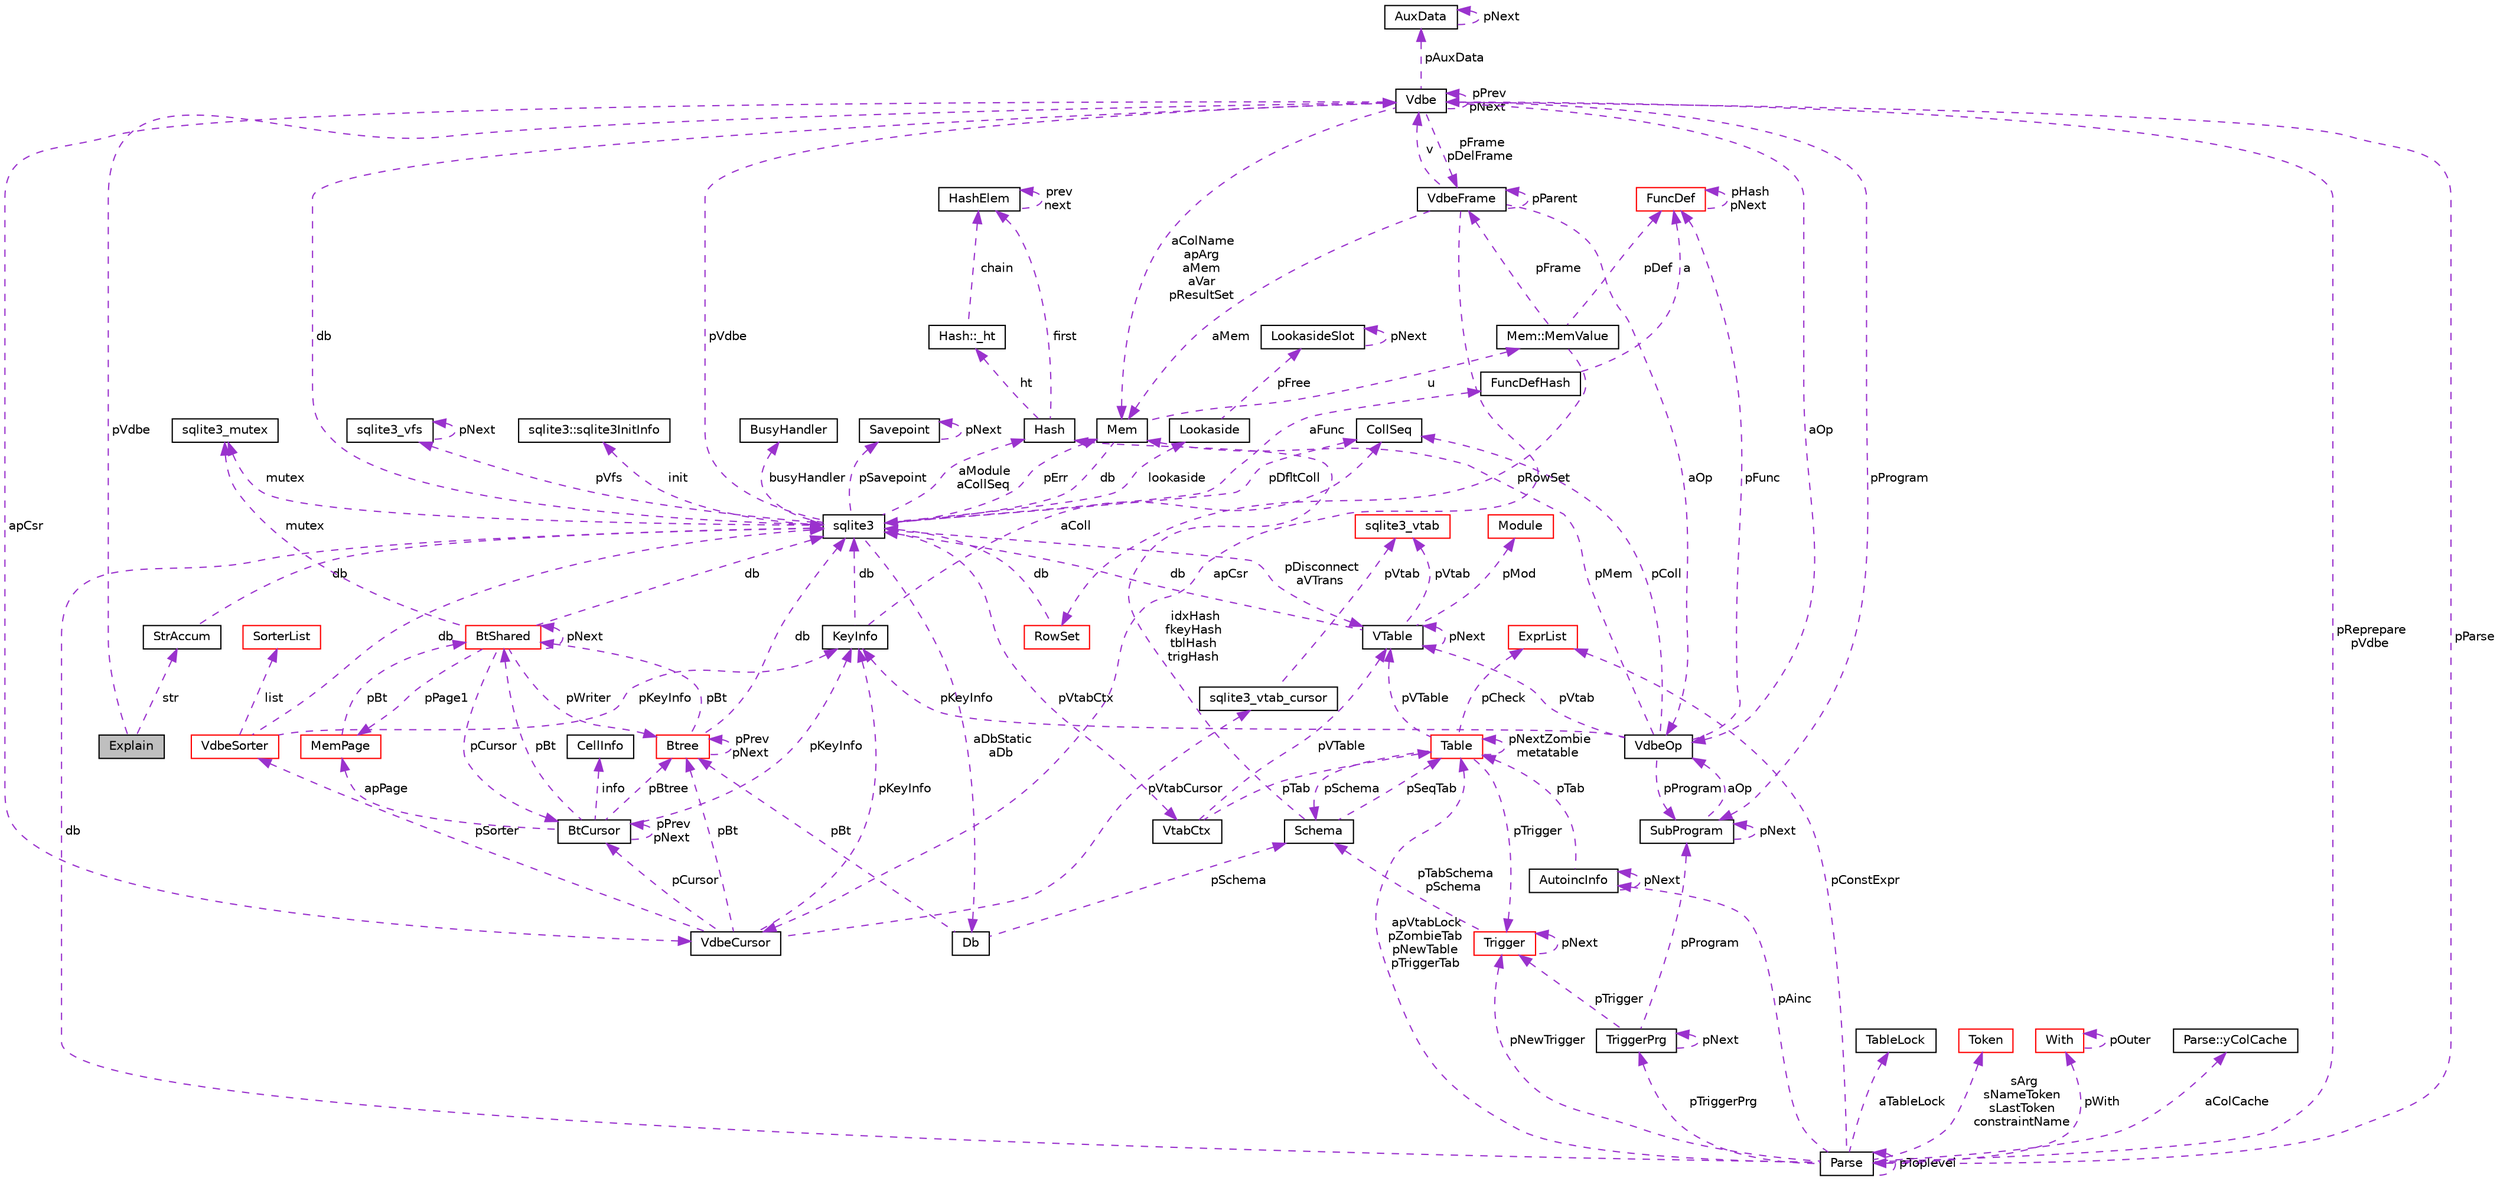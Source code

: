 digraph "Explain"
{
  edge [fontname="Helvetica",fontsize="10",labelfontname="Helvetica",labelfontsize="10"];
  node [fontname="Helvetica",fontsize="10",shape=record];
  Node1 [label="Explain",height=0.2,width=0.4,color="black", fillcolor="grey75", style="filled", fontcolor="black"];
  Node2 -> Node1 [dir="back",color="darkorchid3",fontsize="10",style="dashed",label=" pVdbe" ,fontname="Helvetica"];
  Node2 [label="Vdbe",height=0.2,width=0.4,color="black", fillcolor="white", style="filled",URL="$struct_vdbe.html"];
  Node2 -> Node2 [dir="back",color="darkorchid3",fontsize="10",style="dashed",label=" pPrev\npNext" ,fontname="Helvetica"];
  Node3 -> Node2 [dir="back",color="darkorchid3",fontsize="10",style="dashed",label=" aColName\napArg\naMem\naVar\npResultSet" ,fontname="Helvetica"];
  Node3 [label="Mem",height=0.2,width=0.4,color="black", fillcolor="white", style="filled",URL="$struct_mem.html"];
  Node4 -> Node3 [dir="back",color="darkorchid3",fontsize="10",style="dashed",label=" u" ,fontname="Helvetica"];
  Node4 [label="Mem::MemValue",height=0.2,width=0.4,color="black", fillcolor="white", style="filled",URL="$union_mem_1_1_mem_value.html"];
  Node5 -> Node4 [dir="back",color="darkorchid3",fontsize="10",style="dashed",label=" pFrame" ,fontname="Helvetica"];
  Node5 [label="VdbeFrame",height=0.2,width=0.4,color="black", fillcolor="white", style="filled",URL="$struct_vdbe_frame.html"];
  Node3 -> Node5 [dir="back",color="darkorchid3",fontsize="10",style="dashed",label=" aMem" ,fontname="Helvetica"];
  Node2 -> Node5 [dir="back",color="darkorchid3",fontsize="10",style="dashed",label=" v" ,fontname="Helvetica"];
  Node5 -> Node5 [dir="back",color="darkorchid3",fontsize="10",style="dashed",label=" pParent" ,fontname="Helvetica"];
  Node6 -> Node5 [dir="back",color="darkorchid3",fontsize="10",style="dashed",label=" apCsr" ,fontname="Helvetica"];
  Node6 [label="VdbeCursor",height=0.2,width=0.4,color="black", fillcolor="white", style="filled",URL="$struct_vdbe_cursor.html"];
  Node7 -> Node6 [dir="back",color="darkorchid3",fontsize="10",style="dashed",label=" pCursor" ,fontname="Helvetica"];
  Node7 [label="BtCursor",height=0.2,width=0.4,color="black", fillcolor="white", style="filled",URL="$struct_bt_cursor.html"];
  Node7 -> Node7 [dir="back",color="darkorchid3",fontsize="10",style="dashed",label=" pPrev\npNext" ,fontname="Helvetica"];
  Node8 -> Node7 [dir="back",color="darkorchid3",fontsize="10",style="dashed",label=" info" ,fontname="Helvetica"];
  Node8 [label="CellInfo",height=0.2,width=0.4,color="black", fillcolor="white", style="filled",URL="$struct_cell_info.html"];
  Node9 -> Node7 [dir="back",color="darkorchid3",fontsize="10",style="dashed",label=" pBt" ,fontname="Helvetica"];
  Node9 [label="BtShared",height=0.2,width=0.4,color="red", fillcolor="white", style="filled",URL="$struct_bt_shared.html"];
  Node7 -> Node9 [dir="back",color="darkorchid3",fontsize="10",style="dashed",label=" pCursor" ,fontname="Helvetica"];
  Node9 -> Node9 [dir="back",color="darkorchid3",fontsize="10",style="dashed",label=" pNext" ,fontname="Helvetica"];
  Node10 -> Node9 [dir="back",color="darkorchid3",fontsize="10",style="dashed",label=" db" ,fontname="Helvetica"];
  Node10 [label="sqlite3",height=0.2,width=0.4,color="black", fillcolor="white", style="filled",URL="$structsqlite3.html"];
  Node3 -> Node10 [dir="back",color="darkorchid3",fontsize="10",style="dashed",label=" pErr" ,fontname="Helvetica"];
  Node2 -> Node10 [dir="back",color="darkorchid3",fontsize="10",style="dashed",label=" pVdbe" ,fontname="Helvetica"];
  Node11 -> Node10 [dir="back",color="darkorchid3",fontsize="10",style="dashed",label=" pSavepoint" ,fontname="Helvetica"];
  Node11 [label="Savepoint",height=0.2,width=0.4,color="black", fillcolor="white", style="filled",URL="$struct_savepoint.html"];
  Node11 -> Node11 [dir="back",color="darkorchid3",fontsize="10",style="dashed",label=" pNext" ,fontname="Helvetica"];
  Node12 -> Node10 [dir="back",color="darkorchid3",fontsize="10",style="dashed",label=" aFunc" ,fontname="Helvetica"];
  Node12 [label="FuncDefHash",height=0.2,width=0.4,color="black", fillcolor="white", style="filled",URL="$struct_func_def_hash.html"];
  Node13 -> Node12 [dir="back",color="darkorchid3",fontsize="10",style="dashed",label=" a" ,fontname="Helvetica"];
  Node13 [label="FuncDef",height=0.2,width=0.4,color="red", fillcolor="white", style="filled",URL="$struct_func_def.html"];
  Node13 -> Node13 [dir="back",color="darkorchid3",fontsize="10",style="dashed",label=" pHash\npNext" ,fontname="Helvetica"];
  Node14 -> Node10 [dir="back",color="darkorchid3",fontsize="10",style="dashed",label=" lookaside" ,fontname="Helvetica"];
  Node14 [label="Lookaside",height=0.2,width=0.4,color="black", fillcolor="white", style="filled",URL="$struct_lookaside.html"];
  Node15 -> Node14 [dir="back",color="darkorchid3",fontsize="10",style="dashed",label=" pFree" ,fontname="Helvetica"];
  Node15 [label="LookasideSlot",height=0.2,width=0.4,color="black", fillcolor="white", style="filled",URL="$struct_lookaside_slot.html"];
  Node15 -> Node15 [dir="back",color="darkorchid3",fontsize="10",style="dashed",label=" pNext" ,fontname="Helvetica"];
  Node16 -> Node10 [dir="back",color="darkorchid3",fontsize="10",style="dashed",label=" mutex" ,fontname="Helvetica"];
  Node16 [label="sqlite3_mutex",height=0.2,width=0.4,color="black", fillcolor="white", style="filled",URL="$structsqlite3__mutex.html"];
  Node17 -> Node10 [dir="back",color="darkorchid3",fontsize="10",style="dashed",label=" pVfs" ,fontname="Helvetica"];
  Node17 [label="sqlite3_vfs",height=0.2,width=0.4,color="black", fillcolor="white", style="filled",URL="$structsqlite3__vfs.html"];
  Node17 -> Node17 [dir="back",color="darkorchid3",fontsize="10",style="dashed",label=" pNext" ,fontname="Helvetica"];
  Node18 -> Node10 [dir="back",color="darkorchid3",fontsize="10",style="dashed",label=" init" ,fontname="Helvetica"];
  Node18 [label="sqlite3::sqlite3InitInfo",height=0.2,width=0.4,color="black", fillcolor="white", style="filled",URL="$structsqlite3_1_1sqlite3_init_info.html"];
  Node19 -> Node10 [dir="back",color="darkorchid3",fontsize="10",style="dashed",label=" busyHandler" ,fontname="Helvetica"];
  Node19 [label="BusyHandler",height=0.2,width=0.4,color="black", fillcolor="white", style="filled",URL="$struct_busy_handler.html"];
  Node20 -> Node10 [dir="back",color="darkorchid3",fontsize="10",style="dashed",label=" pVtabCtx" ,fontname="Helvetica"];
  Node20 [label="VtabCtx",height=0.2,width=0.4,color="black", fillcolor="white", style="filled",URL="$struct_vtab_ctx.html"];
  Node21 -> Node20 [dir="back",color="darkorchid3",fontsize="10",style="dashed",label=" pVTable" ,fontname="Helvetica"];
  Node21 [label="VTable",height=0.2,width=0.4,color="black", fillcolor="white", style="filled",URL="$struct_v_table.html"];
  Node10 -> Node21 [dir="back",color="darkorchid3",fontsize="10",style="dashed",label=" db" ,fontname="Helvetica"];
  Node21 -> Node21 [dir="back",color="darkorchid3",fontsize="10",style="dashed",label=" pNext" ,fontname="Helvetica"];
  Node22 -> Node21 [dir="back",color="darkorchid3",fontsize="10",style="dashed",label=" pMod" ,fontname="Helvetica"];
  Node22 [label="Module",height=0.2,width=0.4,color="red", fillcolor="white", style="filled",URL="$struct_module.html"];
  Node23 -> Node21 [dir="back",color="darkorchid3",fontsize="10",style="dashed",label=" pVtab" ,fontname="Helvetica"];
  Node23 [label="sqlite3_vtab",height=0.2,width=0.4,color="red", fillcolor="white", style="filled",URL="$structsqlite3__vtab.html"];
  Node24 -> Node20 [dir="back",color="darkorchid3",fontsize="10",style="dashed",label=" pTab" ,fontname="Helvetica"];
  Node24 [label="Table",height=0.2,width=0.4,color="red", fillcolor="white", style="filled",URL="$struct_table.html"];
  Node25 -> Node24 [dir="back",color="darkorchid3",fontsize="10",style="dashed",label=" pSchema" ,fontname="Helvetica"];
  Node25 [label="Schema",height=0.2,width=0.4,color="black", fillcolor="white", style="filled",URL="$struct_schema.html"];
  Node24 -> Node25 [dir="back",color="darkorchid3",fontsize="10",style="dashed",label=" pSeqTab" ,fontname="Helvetica"];
  Node26 -> Node25 [dir="back",color="darkorchid3",fontsize="10",style="dashed",label=" idxHash\nfkeyHash\ntblHash\ntrigHash" ,fontname="Helvetica"];
  Node26 [label="Hash",height=0.2,width=0.4,color="black", fillcolor="white", style="filled",URL="$struct_hash.html"];
  Node27 -> Node26 [dir="back",color="darkorchid3",fontsize="10",style="dashed",label=" ht" ,fontname="Helvetica"];
  Node27 [label="Hash::_ht",height=0.2,width=0.4,color="black", fillcolor="white", style="filled",URL="$struct_hash_1_1__ht.html"];
  Node28 -> Node27 [dir="back",color="darkorchid3",fontsize="10",style="dashed",label=" chain" ,fontname="Helvetica"];
  Node28 [label="HashElem",height=0.2,width=0.4,color="black", fillcolor="white", style="filled",URL="$struct_hash_elem.html"];
  Node28 -> Node28 [dir="back",color="darkorchid3",fontsize="10",style="dashed",label=" prev\nnext" ,fontname="Helvetica"];
  Node28 -> Node26 [dir="back",color="darkorchid3",fontsize="10",style="dashed",label=" first" ,fontname="Helvetica"];
  Node21 -> Node24 [dir="back",color="darkorchid3",fontsize="10",style="dashed",label=" pVTable" ,fontname="Helvetica"];
  Node24 -> Node24 [dir="back",color="darkorchid3",fontsize="10",style="dashed",label=" pNextZombie\nmetatable" ,fontname="Helvetica"];
  Node29 -> Node24 [dir="back",color="darkorchid3",fontsize="10",style="dashed",label=" pTrigger" ,fontname="Helvetica"];
  Node29 [label="Trigger",height=0.2,width=0.4,color="red", fillcolor="white", style="filled",URL="$struct_trigger.html"];
  Node25 -> Node29 [dir="back",color="darkorchid3",fontsize="10",style="dashed",label=" pTabSchema\npSchema" ,fontname="Helvetica"];
  Node29 -> Node29 [dir="back",color="darkorchid3",fontsize="10",style="dashed",label=" pNext" ,fontname="Helvetica"];
  Node30 -> Node24 [dir="back",color="darkorchid3",fontsize="10",style="dashed",label=" pCheck" ,fontname="Helvetica"];
  Node30 [label="ExprList",height=0.2,width=0.4,color="red", fillcolor="white", style="filled",URL="$struct_expr_list.html"];
  Node31 -> Node10 [dir="back",color="darkorchid3",fontsize="10",style="dashed",label=" pDfltColl" ,fontname="Helvetica"];
  Node31 [label="CollSeq",height=0.2,width=0.4,color="black", fillcolor="white", style="filled",URL="$struct_coll_seq.html"];
  Node21 -> Node10 [dir="back",color="darkorchid3",fontsize="10",style="dashed",label=" pDisconnect\naVTrans" ,fontname="Helvetica"];
  Node32 -> Node10 [dir="back",color="darkorchid3",fontsize="10",style="dashed",label=" aDbStatic\naDb" ,fontname="Helvetica"];
  Node32 [label="Db",height=0.2,width=0.4,color="black", fillcolor="white", style="filled",URL="$struct_db.html"];
  Node25 -> Node32 [dir="back",color="darkorchid3",fontsize="10",style="dashed",label=" pSchema" ,fontname="Helvetica"];
  Node33 -> Node32 [dir="back",color="darkorchid3",fontsize="10",style="dashed",label=" pBt" ,fontname="Helvetica"];
  Node33 [label="Btree",height=0.2,width=0.4,color="red", fillcolor="white", style="filled",URL="$struct_btree.html"];
  Node9 -> Node33 [dir="back",color="darkorchid3",fontsize="10",style="dashed",label=" pBt" ,fontname="Helvetica"];
  Node10 -> Node33 [dir="back",color="darkorchid3",fontsize="10",style="dashed",label=" db" ,fontname="Helvetica"];
  Node33 -> Node33 [dir="back",color="darkorchid3",fontsize="10",style="dashed",label=" pPrev\npNext" ,fontname="Helvetica"];
  Node26 -> Node10 [dir="back",color="darkorchid3",fontsize="10",style="dashed",label=" aModule\naCollSeq" ,fontname="Helvetica"];
  Node16 -> Node9 [dir="back",color="darkorchid3",fontsize="10",style="dashed",label=" mutex" ,fontname="Helvetica"];
  Node34 -> Node9 [dir="back",color="darkorchid3",fontsize="10",style="dashed",label=" pPage1" ,fontname="Helvetica"];
  Node34 [label="MemPage",height=0.2,width=0.4,color="red", fillcolor="white", style="filled",URL="$struct_mem_page.html"];
  Node9 -> Node34 [dir="back",color="darkorchid3",fontsize="10",style="dashed",label=" pBt" ,fontname="Helvetica"];
  Node33 -> Node9 [dir="back",color="darkorchid3",fontsize="10",style="dashed",label=" pWriter" ,fontname="Helvetica"];
  Node34 -> Node7 [dir="back",color="darkorchid3",fontsize="10",style="dashed",label=" apPage" ,fontname="Helvetica"];
  Node35 -> Node7 [dir="back",color="darkorchid3",fontsize="10",style="dashed",label=" pKeyInfo" ,fontname="Helvetica"];
  Node35 [label="KeyInfo",height=0.2,width=0.4,color="black", fillcolor="white", style="filled",URL="$struct_key_info.html"];
  Node10 -> Node35 [dir="back",color="darkorchid3",fontsize="10",style="dashed",label=" db" ,fontname="Helvetica"];
  Node31 -> Node35 [dir="back",color="darkorchid3",fontsize="10",style="dashed",label=" aColl" ,fontname="Helvetica"];
  Node33 -> Node7 [dir="back",color="darkorchid3",fontsize="10",style="dashed",label=" pBtree" ,fontname="Helvetica"];
  Node36 -> Node6 [dir="back",color="darkorchid3",fontsize="10",style="dashed",label=" pVtabCursor" ,fontname="Helvetica"];
  Node36 [label="sqlite3_vtab_cursor",height=0.2,width=0.4,color="black", fillcolor="white", style="filled",URL="$structsqlite3__vtab__cursor.html"];
  Node23 -> Node36 [dir="back",color="darkorchid3",fontsize="10",style="dashed",label=" pVtab" ,fontname="Helvetica"];
  Node37 -> Node6 [dir="back",color="darkorchid3",fontsize="10",style="dashed",label=" pSorter" ,fontname="Helvetica"];
  Node37 [label="VdbeSorter",height=0.2,width=0.4,color="red", fillcolor="white", style="filled",URL="$struct_vdbe_sorter.html"];
  Node38 -> Node37 [dir="back",color="darkorchid3",fontsize="10",style="dashed",label=" list" ,fontname="Helvetica"];
  Node38 [label="SorterList",height=0.2,width=0.4,color="red", fillcolor="white", style="filled",URL="$struct_sorter_list.html"];
  Node10 -> Node37 [dir="back",color="darkorchid3",fontsize="10",style="dashed",label=" db" ,fontname="Helvetica"];
  Node35 -> Node37 [dir="back",color="darkorchid3",fontsize="10",style="dashed",label=" pKeyInfo" ,fontname="Helvetica"];
  Node35 -> Node6 [dir="back",color="darkorchid3",fontsize="10",style="dashed",label=" pKeyInfo" ,fontname="Helvetica"];
  Node33 -> Node6 [dir="back",color="darkorchid3",fontsize="10",style="dashed",label=" pBt" ,fontname="Helvetica"];
  Node39 -> Node5 [dir="back",color="darkorchid3",fontsize="10",style="dashed",label=" aOp" ,fontname="Helvetica"];
  Node39 [label="VdbeOp",height=0.2,width=0.4,color="black", fillcolor="white", style="filled",URL="$struct_vdbe_op.html"];
  Node3 -> Node39 [dir="back",color="darkorchid3",fontsize="10",style="dashed",label=" pMem" ,fontname="Helvetica"];
  Node31 -> Node39 [dir="back",color="darkorchid3",fontsize="10",style="dashed",label=" pColl" ,fontname="Helvetica"];
  Node21 -> Node39 [dir="back",color="darkorchid3",fontsize="10",style="dashed",label=" pVtab" ,fontname="Helvetica"];
  Node40 -> Node39 [dir="back",color="darkorchid3",fontsize="10",style="dashed",label=" pProgram" ,fontname="Helvetica"];
  Node40 [label="SubProgram",height=0.2,width=0.4,color="black", fillcolor="white", style="filled",URL="$struct_sub_program.html"];
  Node40 -> Node40 [dir="back",color="darkorchid3",fontsize="10",style="dashed",label=" pNext" ,fontname="Helvetica"];
  Node39 -> Node40 [dir="back",color="darkorchid3",fontsize="10",style="dashed",label=" aOp" ,fontname="Helvetica"];
  Node35 -> Node39 [dir="back",color="darkorchid3",fontsize="10",style="dashed",label=" pKeyInfo" ,fontname="Helvetica"];
  Node13 -> Node39 [dir="back",color="darkorchid3",fontsize="10",style="dashed",label=" pFunc" ,fontname="Helvetica"];
  Node41 -> Node4 [dir="back",color="darkorchid3",fontsize="10",style="dashed",label=" pRowSet" ,fontname="Helvetica"];
  Node41 [label="RowSet",height=0.2,width=0.4,color="red", fillcolor="white", style="filled",URL="$struct_row_set.html"];
  Node10 -> Node41 [dir="back",color="darkorchid3",fontsize="10",style="dashed",label=" db" ,fontname="Helvetica"];
  Node13 -> Node4 [dir="back",color="darkorchid3",fontsize="10",style="dashed",label=" pDef" ,fontname="Helvetica"];
  Node10 -> Node3 [dir="back",color="darkorchid3",fontsize="10",style="dashed",label=" db" ,fontname="Helvetica"];
  Node10 -> Node2 [dir="back",color="darkorchid3",fontsize="10",style="dashed",label=" db" ,fontname="Helvetica"];
  Node5 -> Node2 [dir="back",color="darkorchid3",fontsize="10",style="dashed",label=" pFrame\npDelFrame" ,fontname="Helvetica"];
  Node42 -> Node2 [dir="back",color="darkorchid3",fontsize="10",style="dashed",label=" pAuxData" ,fontname="Helvetica"];
  Node42 [label="AuxData",height=0.2,width=0.4,color="black", fillcolor="white", style="filled",URL="$struct_aux_data.html"];
  Node42 -> Node42 [dir="back",color="darkorchid3",fontsize="10",style="dashed",label=" pNext" ,fontname="Helvetica"];
  Node40 -> Node2 [dir="back",color="darkorchid3",fontsize="10",style="dashed",label=" pProgram" ,fontname="Helvetica"];
  Node6 -> Node2 [dir="back",color="darkorchid3",fontsize="10",style="dashed",label=" apCsr" ,fontname="Helvetica"];
  Node43 -> Node2 [dir="back",color="darkorchid3",fontsize="10",style="dashed",label=" pParse" ,fontname="Helvetica"];
  Node43 [label="Parse",height=0.2,width=0.4,color="black", fillcolor="white", style="filled",URL="$struct_parse.html"];
  Node2 -> Node43 [dir="back",color="darkorchid3",fontsize="10",style="dashed",label=" pReprepare\npVdbe" ,fontname="Helvetica"];
  Node10 -> Node43 [dir="back",color="darkorchid3",fontsize="10",style="dashed",label=" db" ,fontname="Helvetica"];
  Node44 -> Node43 [dir="back",color="darkorchid3",fontsize="10",style="dashed",label=" aTableLock" ,fontname="Helvetica"];
  Node44 [label="TableLock",height=0.2,width=0.4,color="black", fillcolor="white", style="filled",URL="$struct_table_lock.html"];
  Node45 -> Node43 [dir="back",color="darkorchid3",fontsize="10",style="dashed",label=" sArg\nsNameToken\nsLastToken\nconstraintName" ,fontname="Helvetica"];
  Node45 [label="Token",height=0.2,width=0.4,color="red", fillcolor="white", style="filled",URL="$struct_token.html"];
  Node46 -> Node43 [dir="back",color="darkorchid3",fontsize="10",style="dashed",label=" pWith" ,fontname="Helvetica"];
  Node46 [label="With",height=0.2,width=0.4,color="red", fillcolor="white", style="filled",URL="$struct_with.html"];
  Node46 -> Node46 [dir="back",color="darkorchid3",fontsize="10",style="dashed",label=" pOuter" ,fontname="Helvetica"];
  Node47 -> Node43 [dir="back",color="darkorchid3",fontsize="10",style="dashed",label=" aColCache" ,fontname="Helvetica"];
  Node47 [label="Parse::yColCache",height=0.2,width=0.4,color="black", fillcolor="white", style="filled",URL="$struct_parse_1_1y_col_cache.html"];
  Node24 -> Node43 [dir="back",color="darkorchid3",fontsize="10",style="dashed",label=" apVtabLock\npZombieTab\npNewTable\npTriggerTab" ,fontname="Helvetica"];
  Node29 -> Node43 [dir="back",color="darkorchid3",fontsize="10",style="dashed",label=" pNewTrigger" ,fontname="Helvetica"];
  Node48 -> Node43 [dir="back",color="darkorchid3",fontsize="10",style="dashed",label=" pTriggerPrg" ,fontname="Helvetica"];
  Node48 [label="TriggerPrg",height=0.2,width=0.4,color="black", fillcolor="white", style="filled",URL="$struct_trigger_prg.html"];
  Node40 -> Node48 [dir="back",color="darkorchid3",fontsize="10",style="dashed",label=" pProgram" ,fontname="Helvetica"];
  Node29 -> Node48 [dir="back",color="darkorchid3",fontsize="10",style="dashed",label=" pTrigger" ,fontname="Helvetica"];
  Node48 -> Node48 [dir="back",color="darkorchid3",fontsize="10",style="dashed",label=" pNext" ,fontname="Helvetica"];
  Node49 -> Node43 [dir="back",color="darkorchid3",fontsize="10",style="dashed",label=" pAinc" ,fontname="Helvetica"];
  Node49 [label="AutoincInfo",height=0.2,width=0.4,color="black", fillcolor="white", style="filled",URL="$struct_autoinc_info.html"];
  Node24 -> Node49 [dir="back",color="darkorchid3",fontsize="10",style="dashed",label=" pTab" ,fontname="Helvetica"];
  Node49 -> Node49 [dir="back",color="darkorchid3",fontsize="10",style="dashed",label=" pNext" ,fontname="Helvetica"];
  Node30 -> Node43 [dir="back",color="darkorchid3",fontsize="10",style="dashed",label=" pConstExpr" ,fontname="Helvetica"];
  Node43 -> Node43 [dir="back",color="darkorchid3",fontsize="10",style="dashed",label=" pToplevel" ,fontname="Helvetica"];
  Node39 -> Node2 [dir="back",color="darkorchid3",fontsize="10",style="dashed",label=" aOp" ,fontname="Helvetica"];
  Node50 -> Node1 [dir="back",color="darkorchid3",fontsize="10",style="dashed",label=" str" ,fontname="Helvetica"];
  Node50 [label="StrAccum",height=0.2,width=0.4,color="black", fillcolor="white", style="filled",URL="$struct_str_accum.html"];
  Node10 -> Node50 [dir="back",color="darkorchid3",fontsize="10",style="dashed",label=" db" ,fontname="Helvetica"];
}

